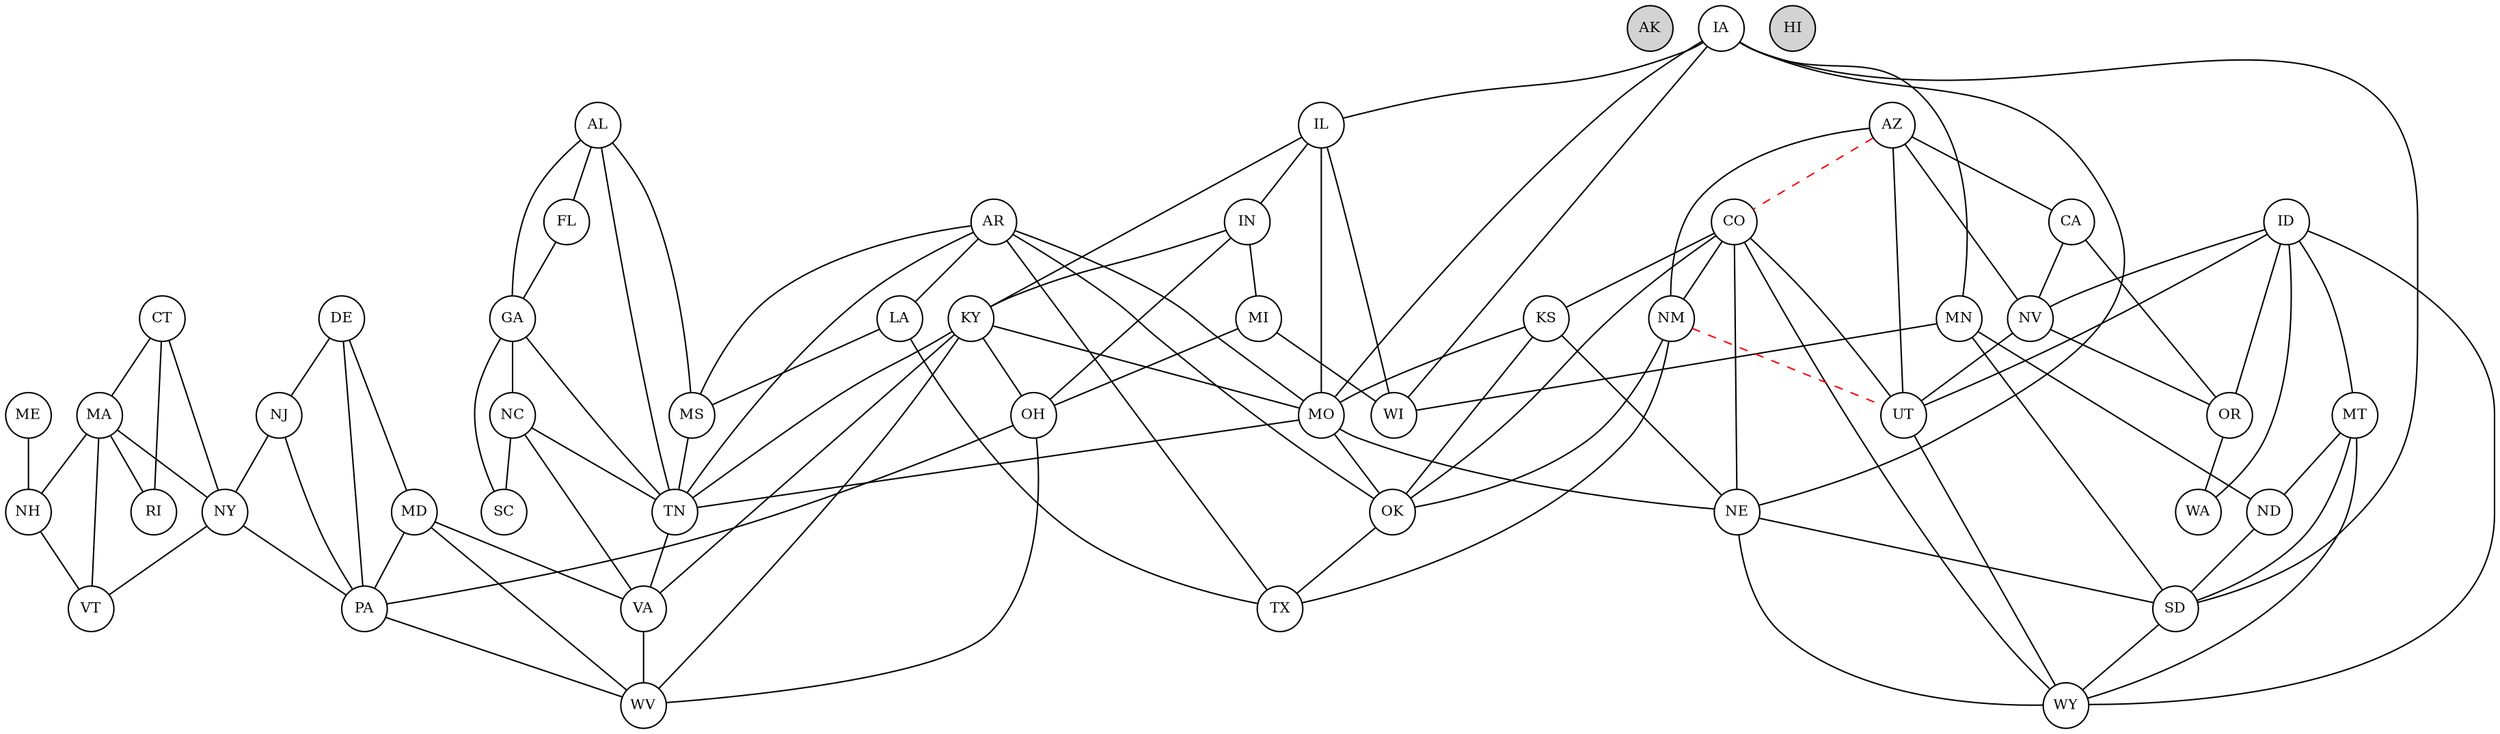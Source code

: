 strict graph States {
    node [fixedsize=true fontsize=10 height=0.45 width=0.45]

    AK [pos="0.0,50.0" style=filled fillcolor=lightgray]
    AL [pos="350.0,50.0"]
    AR [pos="250.0,150.0"]
    AZ [pos="100.0,100.0"]
    CA [pos="0.0,250.0"]
    CO [pos="150.0,300.0"]
    CT [pos="600.0,350.0"]
    DE [pos="550.0,300.0"]
    FL [pos="450.0,0.0"]
    GA [pos="400.0,50.0"]
    HI [pos="100.0,50.0" style=filled fillcolor=lightgray]
    IA [pos="250.0,350.0"]
    ID [pos="50.0,450.0"]
    IL [pos="300.0,350.0"]
    IN [pos="350.0,350.0"]
    KS [pos="200.0,300.0"]
    KY [pos="400.0,250.0"]
    LA [pos="250.0,50.0"]
    MA [pos="650.0,400.0"]
    MD [pos="500.0,300.0"]
    ME [pos="700.0,450.0"]
    MI [pos="350.0,450.0"]
    MN [pos="250.0,500.0"]
    MO [pos="250.0,250.0"]
    MS [pos="300.0,50.0"]
    MT [pos="100.0,500.0"]
    NC [pos="500.0,200.0"]
    ND [pos="200.0,500.0"]
    NE [pos="200.0,350.0"]
    NH [pos="650.0,450.0"]
    NJ [pos="550.0,350.0"]
    NM [pos="150.0,150.0"]
    NV [pos="50.0,300.0"]
    NY [pos="550.0,400.0"]
    OH [pos="400.0,350.0"]
    OK [pos="200.0,150.0"]
    OR [pos="0.0,450.0"]
    PA [pos="500.0,350.0"]
    RI [pos="650.0,350.0"]
    SC [pos="450.0,100.0"]
    SD [pos="200.0,450.0"]
    TN [pos="350.0,200.0"]
    TX [pos="200.0,50.0"]
    UT [pos="100.0,300.0"]
    VA [pos="500.0,250.0"]
    VT [pos="600.0,450.0"]
    WA [pos="0.0,500.0"]
    WI [pos="300.0,450.0"]
    WV [pos="450.0,300.0"]
    WY [pos="150.0,400.0"]

    AL -- FL
    AL -- GA
    AL -- MS
    AL -- TN
    AR -- LA
    AR -- MO
    AR -- MS
    AR -- OK
    AR -- TN
    AR -- TX
    AZ -- CA
    AZ -- NM
    AZ -- NV
    AZ -- UT
    CA -- NV
    CA -- OR
    CO -- KS
    CO -- NE
    CO -- NM
    CO -- OK
    CO -- UT
    CO -- WY
    CT -- MA
    CT -- NY
    CT -- RI
    DE -- MD
    DE -- NJ
    DE -- PA
    FL -- GA
    GA -- NC
    GA -- SC
    GA -- TN
    IA -- IL
    IA -- MN
    IA -- MO
    IA -- NE
    IA -- SD
    IA -- WI
    ID -- MT
    ID -- NV
    ID -- OR
    ID -- UT
    ID -- WA
    ID -- WY
    IL -- IN
    IL -- KY
    IL -- MO
    IL -- WI
    IN -- KY
    IN -- MI
    IN -- OH
    KS -- MO
    KS -- NE
    KS -- OK
    KY -- MO
    KY -- OH
    KY -- TN
    KY -- VA
    KY -- WV
    LA -- MS
    LA -- TX
    MA -- NH
    MA -- NY
    MA -- RI
    MA -- VT
    MD -- PA
    MD -- VA
    MD -- WV
    ME -- NH
    MI -- OH
    MI -- WI
    MN -- ND
    MN -- SD
    MN -- WI
    MO -- NE
    MO -- OK
    MO -- TN
    MS -- TN
    MT -- ND
    MT -- SD
    MT -- WY
    NC -- SC
    NC -- TN
    NC -- VA
    ND -- SD
    NE -- SD
    NE -- WY
    NH -- VT
    NJ -- NY
    NJ -- PA
    NM -- OK
    NM -- TX
    NV -- OR
    NV -- UT
    NY -- PA
    NY -- VT
    OH -- PA
    OH -- WV
    OK -- TX
    OR -- WA
    PA -- WV
    SD -- WY
    TN -- VA
    UT -- WY
    VA -- WV
    AZ -- CO [color=red style=dashed]
    NM -- UT [color=red style=dashed]

}
